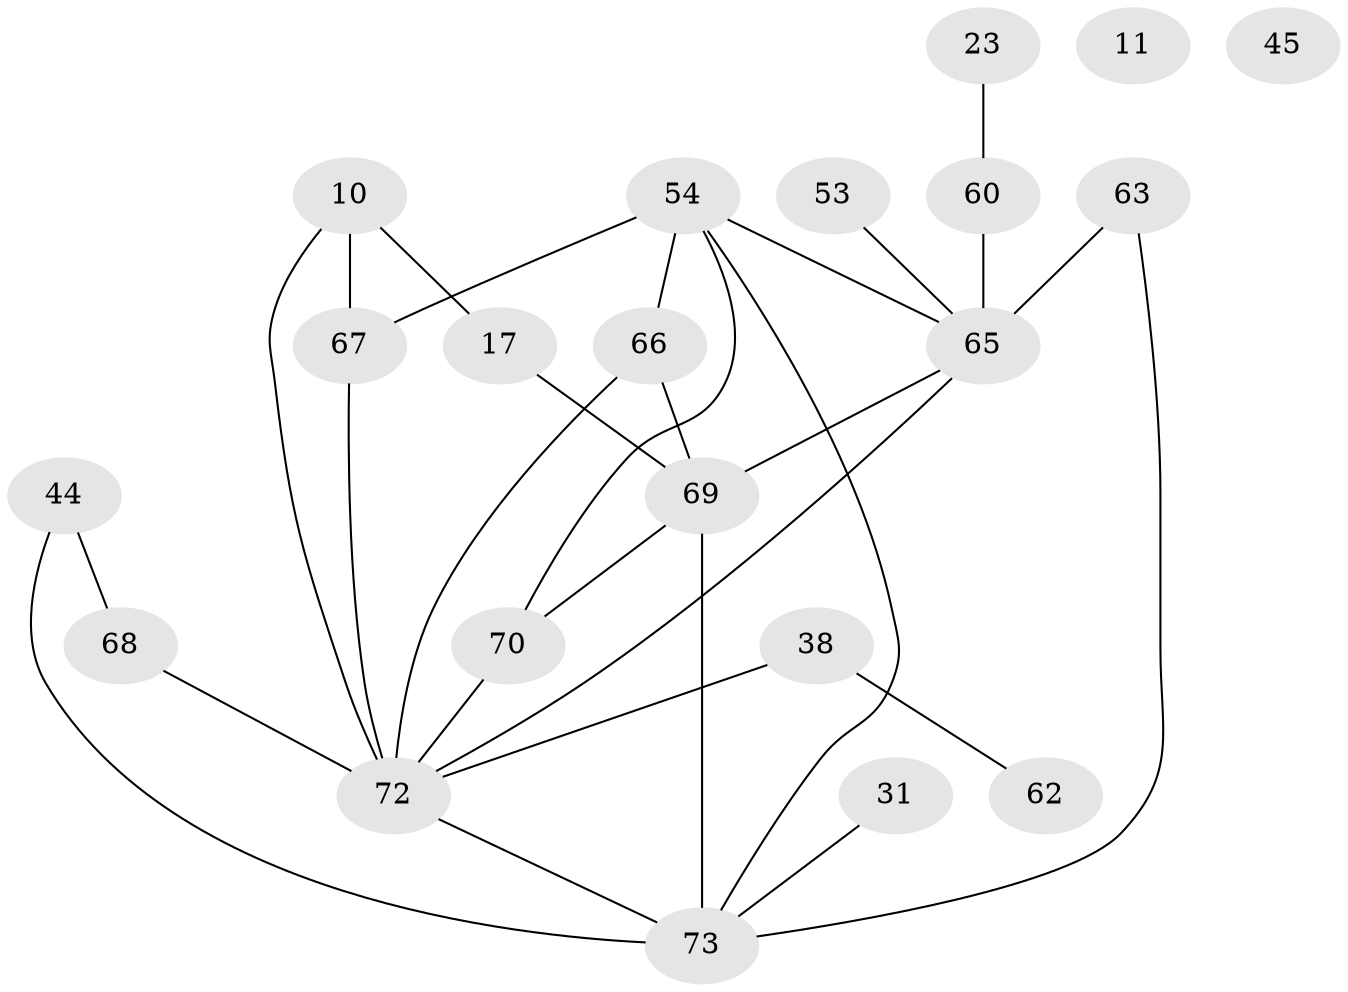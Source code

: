 // original degree distribution, {1: 0.1780821917808219, 3: 0.2054794520547945, 2: 0.273972602739726, 4: 0.1643835616438356, 6: 0.0136986301369863, 0: 0.0273972602739726, 5: 0.0958904109589041, 7: 0.0410958904109589}
// Generated by graph-tools (version 1.1) at 2025/42/03/04/25 21:42:42]
// undirected, 21 vertices, 29 edges
graph export_dot {
graph [start="1"]
  node [color=gray90,style=filled];
  10;
  11;
  17;
  23;
  31 [super="+3"];
  38;
  44 [super="+12+43"];
  45;
  53;
  54 [super="+49"];
  60 [super="+2"];
  62 [super="+40"];
  63 [super="+18+21+46"];
  65 [super="+28+30+64"];
  66 [super="+16"];
  67 [super="+15+52"];
  68 [super="+24"];
  69 [super="+13+27+22+61"];
  70 [super="+56+59"];
  72 [super="+7+39+57+1+58"];
  73 [super="+55+71+48"];
  10 -- 17;
  10 -- 67 [weight=3];
  10 -- 72 [weight=2];
  17 -- 69;
  23 -- 60;
  31 -- 73;
  38 -- 62 [weight=2];
  38 -- 72;
  44 -- 68;
  44 -- 73;
  53 -- 65;
  54 -- 66 [weight=2];
  54 -- 67;
  54 -- 70;
  54 -- 73 [weight=2];
  54 -- 65;
  60 -- 65 [weight=2];
  63 -- 73 [weight=2];
  63 -- 65 [weight=3];
  65 -- 69 [weight=7];
  65 -- 72;
  66 -- 69;
  66 -- 72 [weight=2];
  67 -- 72;
  68 -- 72 [weight=2];
  69 -- 73 [weight=4];
  69 -- 70 [weight=2];
  70 -- 72 [weight=2];
  72 -- 73;
}
